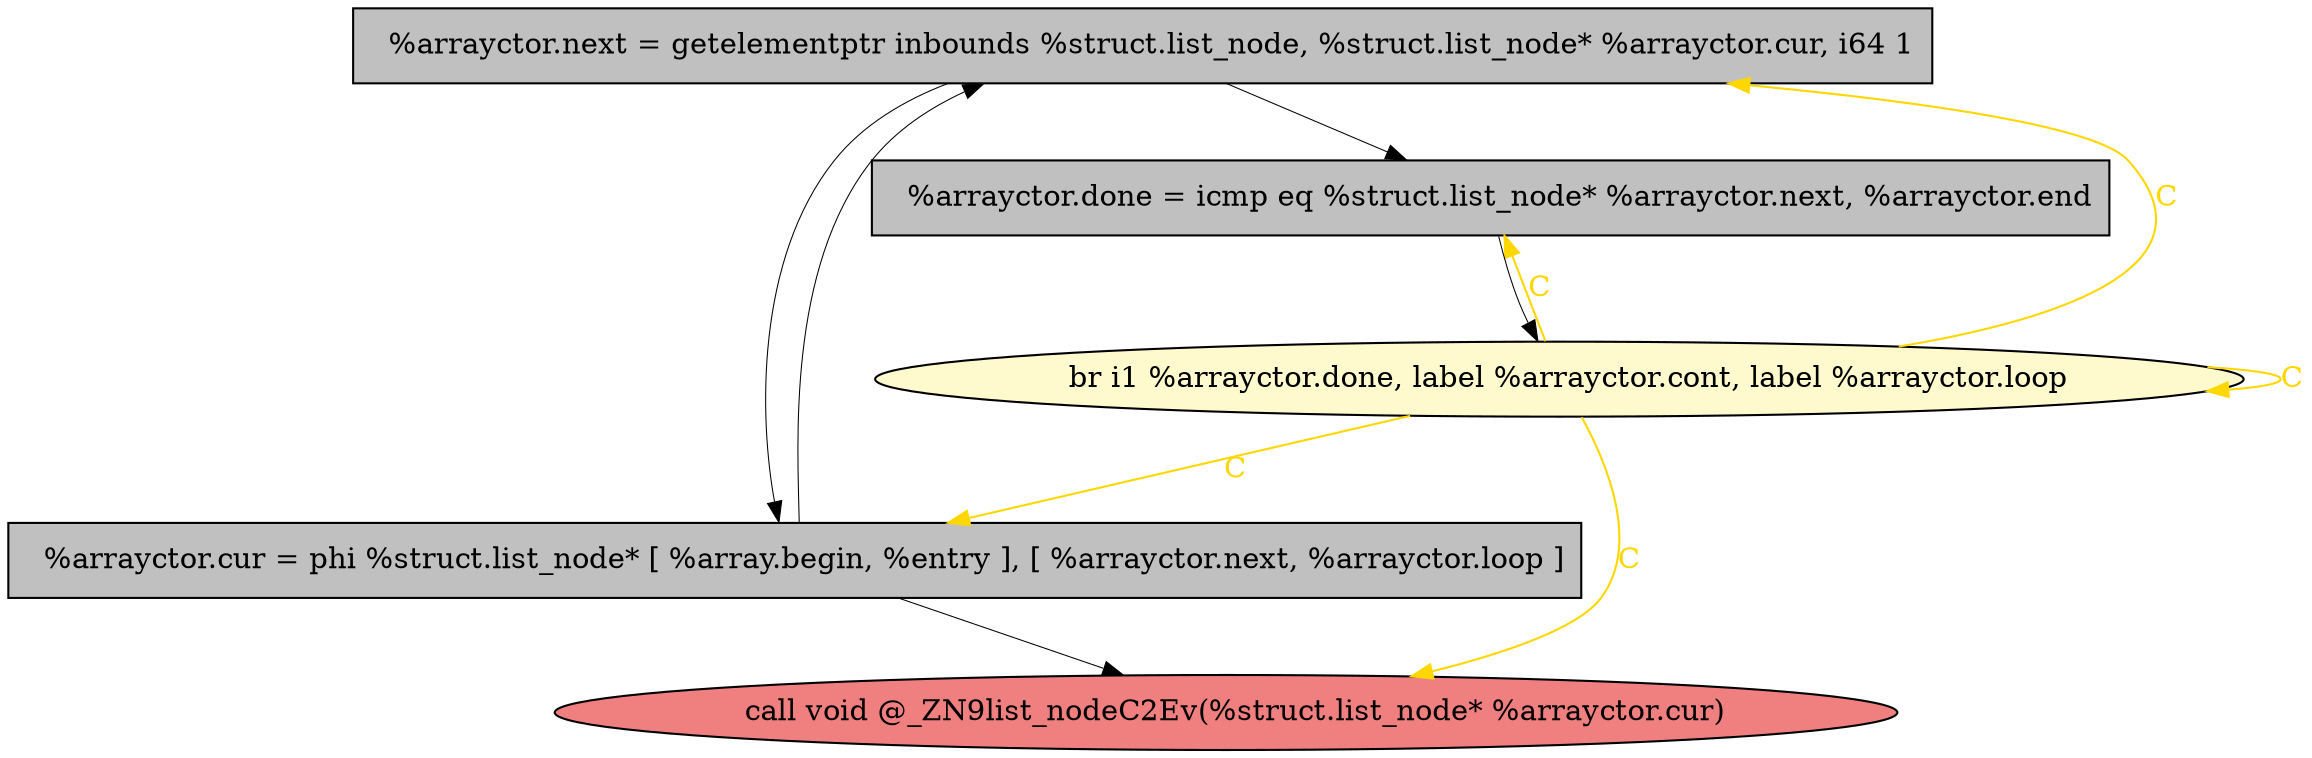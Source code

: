 
digraph G {


node767 [fillcolor=grey,label="  %arrayctor.next = getelementptr inbounds %struct.list_node, %struct.list_node* %arrayctor.cur, i64 1",shape=rectangle,style=filled ]
node765 [fillcolor=grey,label="  %arrayctor.cur = phi %struct.list_node* [ %array.begin, %entry ], [ %arrayctor.next, %arrayctor.loop ]",shape=rectangle,style=filled ]
node763 [fillcolor=lightcoral,label="  call void @_ZN9list_nodeC2Ev(%struct.list_node* %arrayctor.cur)",shape=ellipse,style=filled ]
node766 [fillcolor=lemonchiffon,label="  br i1 %arrayctor.done, label %arrayctor.cont, label %arrayctor.loop",shape=ellipse,style=filled ]
node764 [fillcolor=grey,label="  %arrayctor.done = icmp eq %struct.list_node* %arrayctor.next, %arrayctor.end",shape=rectangle,style=filled ]

node767->node765 [style=solid,color=black,label="",penwidth=0.5,fontcolor=black ]
node764->node766 [style=solid,color=black,label="",penwidth=0.5,fontcolor=black ]
node766->node763 [style=solid,color=gold,label="C",penwidth=1.0,fontcolor=gold ]
node766->node766 [style=solid,color=gold,label="C",penwidth=1.0,fontcolor=gold ]
node765->node763 [style=solid,color=black,label="",penwidth=0.5,fontcolor=black ]
node766->node767 [style=solid,color=gold,label="C",penwidth=1.0,fontcolor=gold ]
node765->node767 [style=solid,color=black,label="",penwidth=0.5,fontcolor=black ]
node767->node764 [style=solid,color=black,label="",penwidth=0.5,fontcolor=black ]
node766->node765 [style=solid,color=gold,label="C",penwidth=1.0,fontcolor=gold ]
node766->node764 [style=solid,color=gold,label="C",penwidth=1.0,fontcolor=gold ]


}
